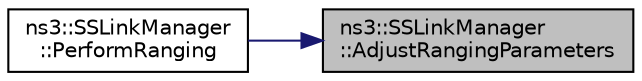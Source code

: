 digraph "ns3::SSLinkManager::AdjustRangingParameters"
{
 // LATEX_PDF_SIZE
  edge [fontname="Helvetica",fontsize="10",labelfontname="Helvetica",labelfontsize="10"];
  node [fontname="Helvetica",fontsize="10",shape=record];
  rankdir="RL";
  Node1 [label="ns3::SSLinkManager\l::AdjustRangingParameters",height=0.2,width=0.4,color="black", fillcolor="grey75", style="filled", fontcolor="black",tooltip="Adjust ranging parameters."];
  Node1 -> Node2 [dir="back",color="midnightblue",fontsize="10",style="solid",fontname="Helvetica"];
  Node2 [label="ns3::SSLinkManager\l::PerformRanging",height=0.2,width=0.4,color="black", fillcolor="white", style="filled",URL="$classns3_1_1_s_s_link_manager.html#acd42fe66d1a247c52410fb6082e994d1",tooltip="Perform ranging."];
}
